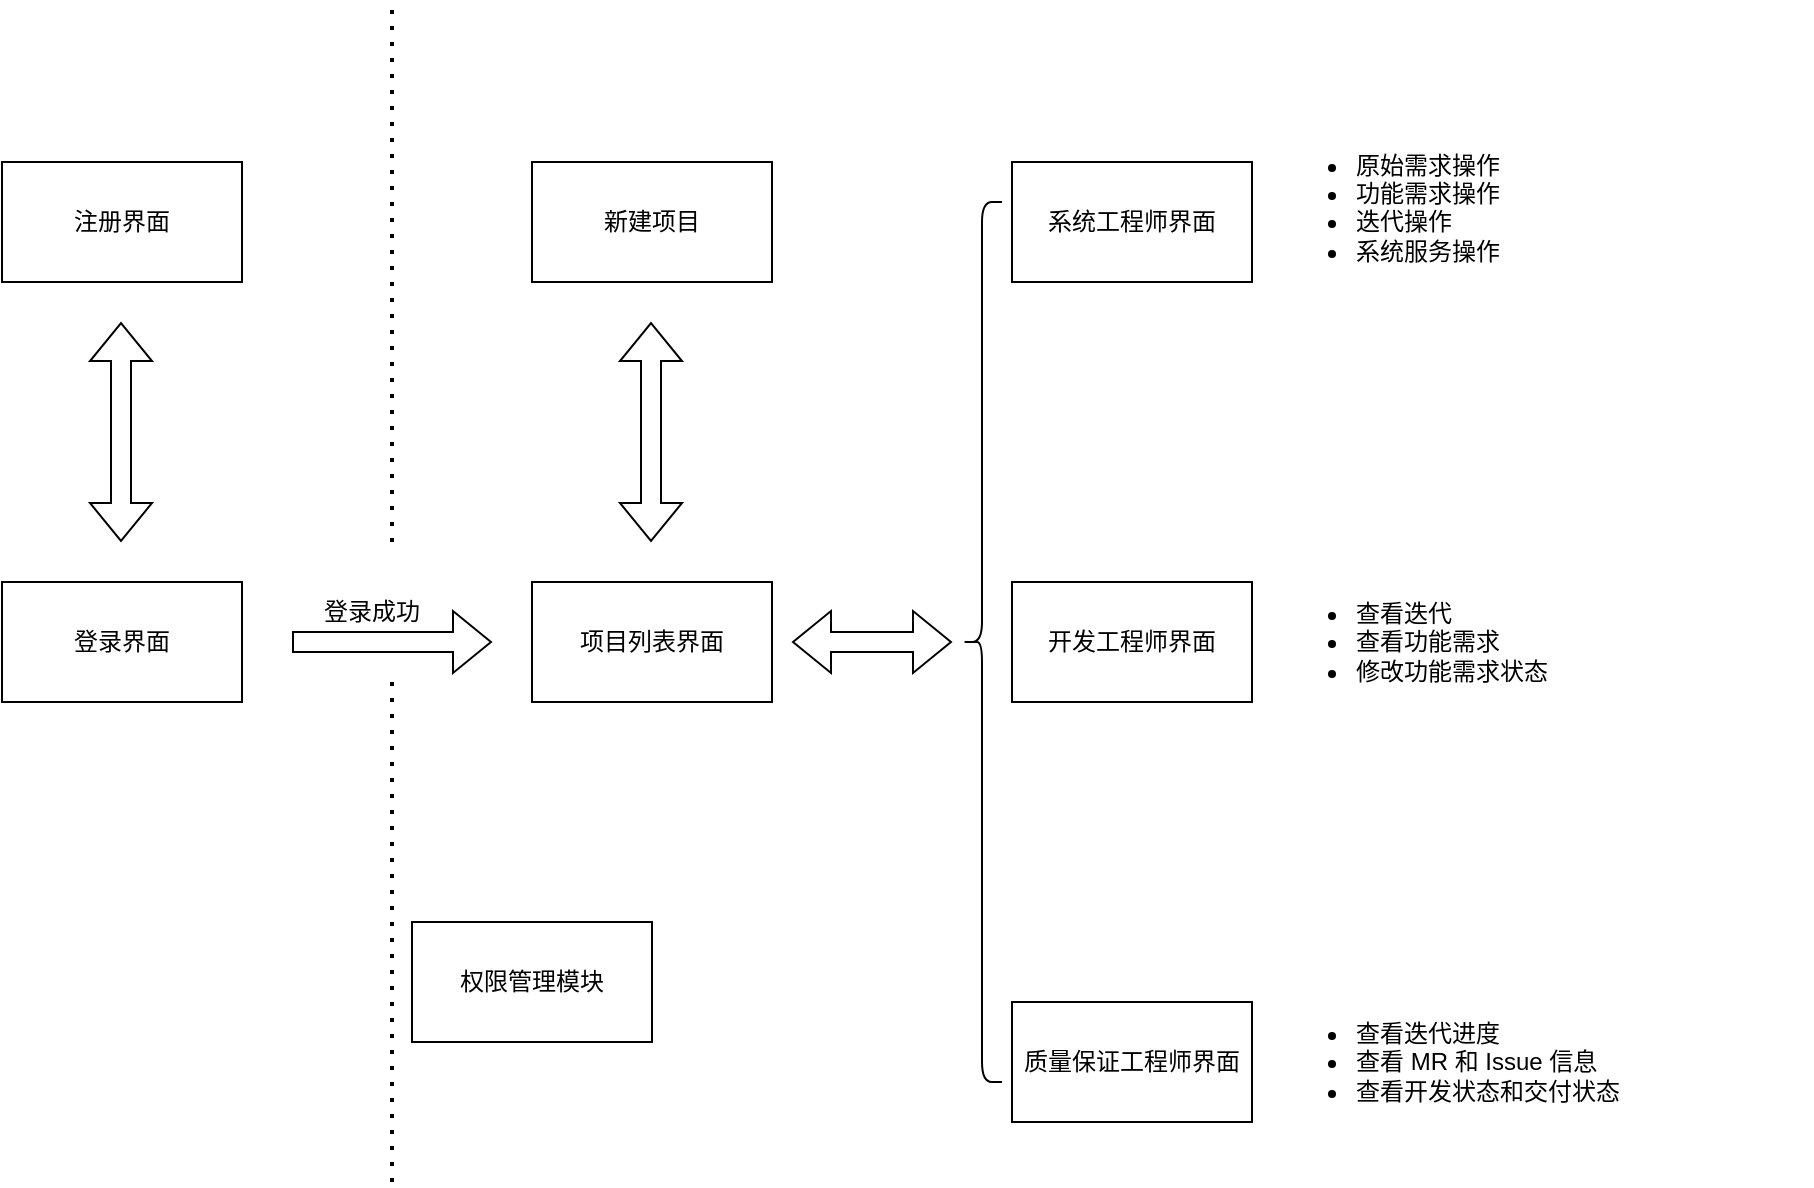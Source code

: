 <mxfile version="18.0.7" type="device"><diagram id="C5RBs43oDa-KdzZeNtuy" name="Page-1"><mxGraphModel dx="1422" dy="704" grid="1" gridSize="10" guides="1" tooltips="1" connect="1" arrows="1" fold="1" page="1" pageScale="1" pageWidth="1169" pageHeight="827" math="0" shadow="0"><root><mxCell id="WIyWlLk6GJQsqaUBKTNV-0"/><mxCell id="WIyWlLk6GJQsqaUBKTNV-1" parent="WIyWlLk6GJQsqaUBKTNV-0"/><mxCell id="TVJD_gZcdHYVehCZRGya-21" value="" style="endArrow=none;dashed=1;html=1;dashPattern=1 3;strokeWidth=2;rounded=0;" edge="1" parent="WIyWlLk6GJQsqaUBKTNV-1"><mxGeometry width="50" height="50" relative="1" as="geometry"><mxPoint x="290" y="290" as="sourcePoint"/><mxPoint x="290" y="20" as="targetPoint"/></mxGeometry></mxCell><mxCell id="TVJD_gZcdHYVehCZRGya-2" value="" style="shape=flexArrow;endArrow=classic;startArrow=classic;html=1;rounded=0;" edge="1" parent="WIyWlLk6GJQsqaUBKTNV-1"><mxGeometry width="100" height="100" relative="1" as="geometry"><mxPoint x="154.5" y="290" as="sourcePoint"/><mxPoint x="154.5" y="180" as="targetPoint"/></mxGeometry></mxCell><mxCell id="TVJD_gZcdHYVehCZRGya-3" value="注册界面" style="rounded=0;whiteSpace=wrap;html=1;" vertex="1" parent="WIyWlLk6GJQsqaUBKTNV-1"><mxGeometry x="95" y="100" width="120" height="60" as="geometry"/></mxCell><mxCell id="TVJD_gZcdHYVehCZRGya-4" value="登录界面" style="rounded=0;whiteSpace=wrap;html=1;" vertex="1" parent="WIyWlLk6GJQsqaUBKTNV-1"><mxGeometry x="95" y="310" width="120" height="60" as="geometry"/></mxCell><mxCell id="TVJD_gZcdHYVehCZRGya-8" value="登录成功" style="text;html=1;strokeColor=none;fillColor=none;align=center;verticalAlign=middle;whiteSpace=wrap;rounded=0;" vertex="1" parent="WIyWlLk6GJQsqaUBKTNV-1"><mxGeometry x="250" y="310" width="60" height="30" as="geometry"/></mxCell><mxCell id="TVJD_gZcdHYVehCZRGya-10" value="项目列表界面" style="rounded=0;whiteSpace=wrap;html=1;" vertex="1" parent="WIyWlLk6GJQsqaUBKTNV-1"><mxGeometry x="360" y="310" width="120" height="60" as="geometry"/></mxCell><mxCell id="TVJD_gZcdHYVehCZRGya-11" value="" style="shape=flexArrow;endArrow=classic;startArrow=classic;html=1;rounded=0;" edge="1" parent="WIyWlLk6GJQsqaUBKTNV-1"><mxGeometry width="100" height="100" relative="1" as="geometry"><mxPoint x="419.5" y="290" as="sourcePoint"/><mxPoint x="419.5" y="180" as="targetPoint"/></mxGeometry></mxCell><mxCell id="TVJD_gZcdHYVehCZRGya-12" value="新建项目" style="rounded=0;whiteSpace=wrap;html=1;" vertex="1" parent="WIyWlLk6GJQsqaUBKTNV-1"><mxGeometry x="360" y="100" width="120" height="60" as="geometry"/></mxCell><mxCell id="TVJD_gZcdHYVehCZRGya-14" value="" style="shape=flexArrow;endArrow=classic;html=1;rounded=0;" edge="1" parent="WIyWlLk6GJQsqaUBKTNV-1"><mxGeometry width="50" height="50" relative="1" as="geometry"><mxPoint x="240" y="340" as="sourcePoint"/><mxPoint x="340" y="340" as="targetPoint"/></mxGeometry></mxCell><mxCell id="TVJD_gZcdHYVehCZRGya-16" value="" style="shape=curlyBracket;whiteSpace=wrap;html=1;rounded=1;" vertex="1" parent="WIyWlLk6GJQsqaUBKTNV-1"><mxGeometry x="575" y="120" width="20" height="440" as="geometry"/></mxCell><mxCell id="TVJD_gZcdHYVehCZRGya-17" value="" style="shape=flexArrow;endArrow=classic;startArrow=classic;html=1;rounded=0;" edge="1" parent="WIyWlLk6GJQsqaUBKTNV-1"><mxGeometry width="100" height="100" relative="1" as="geometry"><mxPoint x="490" y="340" as="sourcePoint"/><mxPoint x="570" y="340" as="targetPoint"/></mxGeometry></mxCell><mxCell id="TVJD_gZcdHYVehCZRGya-18" value="系统工程师界面" style="rounded=0;whiteSpace=wrap;html=1;" vertex="1" parent="WIyWlLk6GJQsqaUBKTNV-1"><mxGeometry x="600" y="100" width="120" height="60" as="geometry"/></mxCell><mxCell id="TVJD_gZcdHYVehCZRGya-19" value="开发工程师界面" style="rounded=0;whiteSpace=wrap;html=1;" vertex="1" parent="WIyWlLk6GJQsqaUBKTNV-1"><mxGeometry x="600" y="310" width="120" height="60" as="geometry"/></mxCell><mxCell id="TVJD_gZcdHYVehCZRGya-20" value="质量保证工程师界面" style="rounded=0;whiteSpace=wrap;html=1;" vertex="1" parent="WIyWlLk6GJQsqaUBKTNV-1"><mxGeometry x="600" y="520" width="120" height="60" as="geometry"/></mxCell><mxCell id="TVJD_gZcdHYVehCZRGya-22" value="" style="endArrow=none;dashed=1;html=1;dashPattern=1 3;strokeWidth=2;rounded=0;" edge="1" parent="WIyWlLk6GJQsqaUBKTNV-1"><mxGeometry width="50" height="50" relative="1" as="geometry"><mxPoint x="290" y="610" as="sourcePoint"/><mxPoint x="290" y="360" as="targetPoint"/></mxGeometry></mxCell><mxCell id="TVJD_gZcdHYVehCZRGya-23" value="权限管理模块" style="rounded=0;whiteSpace=wrap;html=1;" vertex="1" parent="WIyWlLk6GJQsqaUBKTNV-1"><mxGeometry x="300" y="480" width="120" height="60" as="geometry"/></mxCell><mxCell id="TVJD_gZcdHYVehCZRGya-24" value="&lt;ul&gt;&lt;li&gt;原始需求操作&lt;br&gt;&lt;/li&gt;&lt;li&gt;功能需求操作&lt;br&gt;&lt;/li&gt;&lt;li&gt;迭代操作&lt;/li&gt;&lt;li&gt;系统服务操作&lt;br&gt;&lt;/li&gt;&lt;/ul&gt;" style="text;strokeColor=none;fillColor=none;html=1;whiteSpace=wrap;verticalAlign=middle;overflow=hidden;" vertex="1" parent="WIyWlLk6GJQsqaUBKTNV-1"><mxGeometry x="730" y="80" width="270" height="80" as="geometry"/></mxCell><mxCell id="TVJD_gZcdHYVehCZRGya-25" value="&lt;ul&gt;&lt;li&gt;查看迭代&lt;/li&gt;&lt;li&gt;查看功能需求&lt;/li&gt;&lt;li&gt;修改功能需求状态&lt;/li&gt;&lt;/ul&gt;" style="text;strokeColor=none;fillColor=none;html=1;whiteSpace=wrap;verticalAlign=middle;overflow=hidden;" vertex="1" parent="WIyWlLk6GJQsqaUBKTNV-1"><mxGeometry x="730" y="300" width="270" height="80" as="geometry"/></mxCell><mxCell id="TVJD_gZcdHYVehCZRGya-26" value="&lt;ul&gt;&lt;li&gt;查看迭代进度&lt;/li&gt;&lt;li&gt;查看 MR 和 Issue 信息&lt;/li&gt;&lt;li&gt;查看开发状态和交付状态&lt;br&gt;&lt;/li&gt;&lt;/ul&gt;" style="text;strokeColor=none;fillColor=none;html=1;whiteSpace=wrap;verticalAlign=middle;overflow=hidden;" vertex="1" parent="WIyWlLk6GJQsqaUBKTNV-1"><mxGeometry x="730" y="510" width="270" height="80" as="geometry"/></mxCell></root></mxGraphModel></diagram></mxfile>
